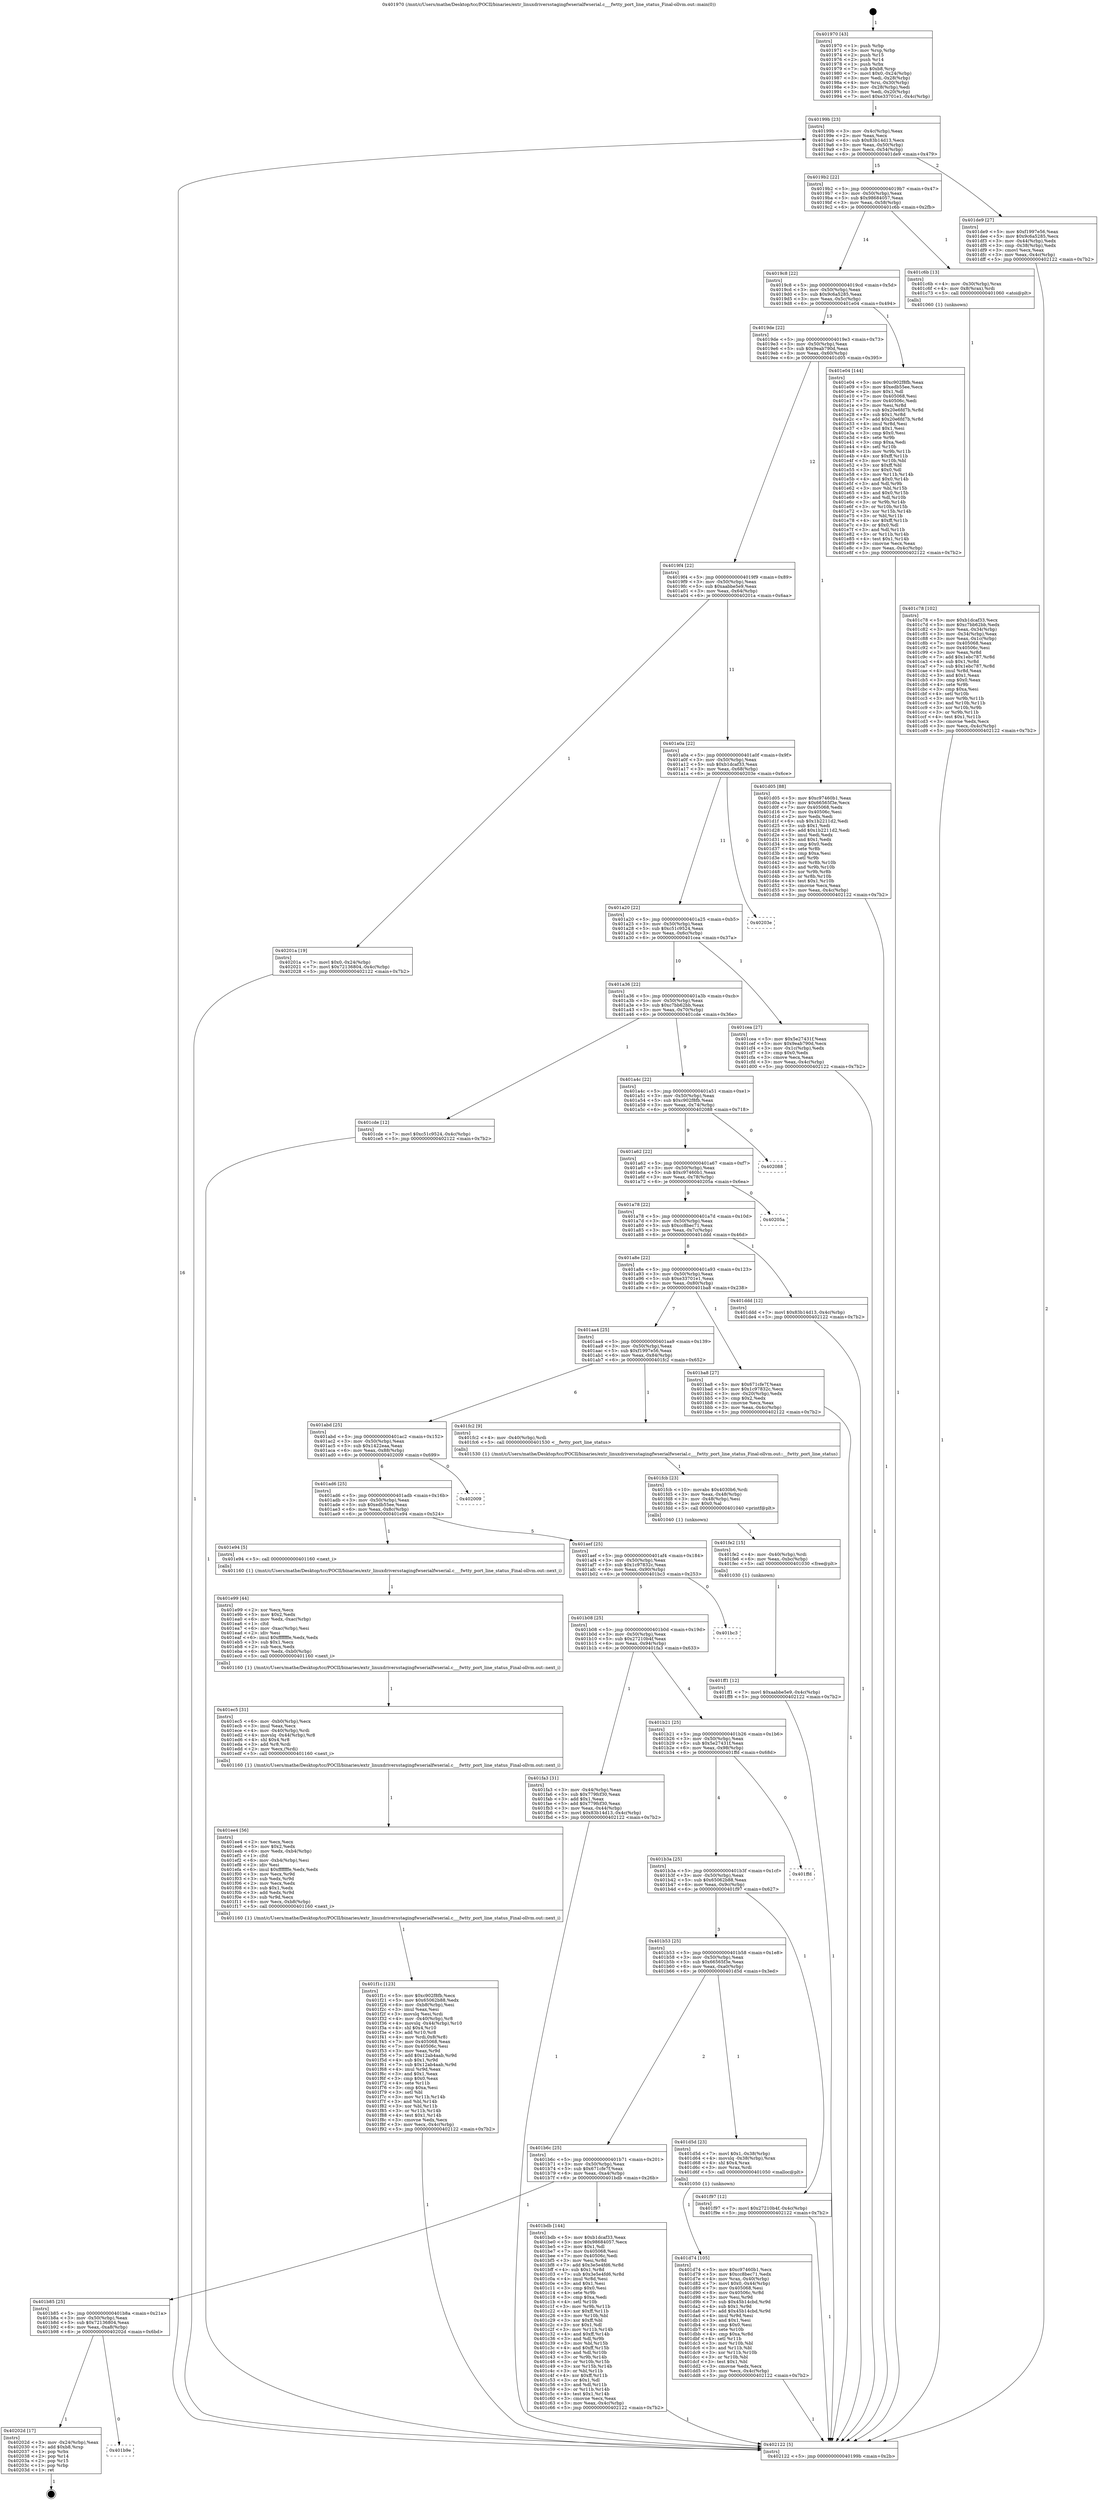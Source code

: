 digraph "0x401970" {
  label = "0x401970 (/mnt/c/Users/mathe/Desktop/tcc/POCII/binaries/extr_linuxdriversstagingfwserialfwserial.c___fwtty_port_line_status_Final-ollvm.out::main(0))"
  labelloc = "t"
  node[shape=record]

  Entry [label="",width=0.3,height=0.3,shape=circle,fillcolor=black,style=filled]
  "0x40199b" [label="{
     0x40199b [23]\l
     | [instrs]\l
     &nbsp;&nbsp;0x40199b \<+3\>: mov -0x4c(%rbp),%eax\l
     &nbsp;&nbsp;0x40199e \<+2\>: mov %eax,%ecx\l
     &nbsp;&nbsp;0x4019a0 \<+6\>: sub $0x83b14d13,%ecx\l
     &nbsp;&nbsp;0x4019a6 \<+3\>: mov %eax,-0x50(%rbp)\l
     &nbsp;&nbsp;0x4019a9 \<+3\>: mov %ecx,-0x54(%rbp)\l
     &nbsp;&nbsp;0x4019ac \<+6\>: je 0000000000401de9 \<main+0x479\>\l
  }"]
  "0x401de9" [label="{
     0x401de9 [27]\l
     | [instrs]\l
     &nbsp;&nbsp;0x401de9 \<+5\>: mov $0xf1997e56,%eax\l
     &nbsp;&nbsp;0x401dee \<+5\>: mov $0x9c6a5285,%ecx\l
     &nbsp;&nbsp;0x401df3 \<+3\>: mov -0x44(%rbp),%edx\l
     &nbsp;&nbsp;0x401df6 \<+3\>: cmp -0x38(%rbp),%edx\l
     &nbsp;&nbsp;0x401df9 \<+3\>: cmovl %ecx,%eax\l
     &nbsp;&nbsp;0x401dfc \<+3\>: mov %eax,-0x4c(%rbp)\l
     &nbsp;&nbsp;0x401dff \<+5\>: jmp 0000000000402122 \<main+0x7b2\>\l
  }"]
  "0x4019b2" [label="{
     0x4019b2 [22]\l
     | [instrs]\l
     &nbsp;&nbsp;0x4019b2 \<+5\>: jmp 00000000004019b7 \<main+0x47\>\l
     &nbsp;&nbsp;0x4019b7 \<+3\>: mov -0x50(%rbp),%eax\l
     &nbsp;&nbsp;0x4019ba \<+5\>: sub $0x98684057,%eax\l
     &nbsp;&nbsp;0x4019bf \<+3\>: mov %eax,-0x58(%rbp)\l
     &nbsp;&nbsp;0x4019c2 \<+6\>: je 0000000000401c6b \<main+0x2fb\>\l
  }"]
  Exit [label="",width=0.3,height=0.3,shape=circle,fillcolor=black,style=filled,peripheries=2]
  "0x401c6b" [label="{
     0x401c6b [13]\l
     | [instrs]\l
     &nbsp;&nbsp;0x401c6b \<+4\>: mov -0x30(%rbp),%rax\l
     &nbsp;&nbsp;0x401c6f \<+4\>: mov 0x8(%rax),%rdi\l
     &nbsp;&nbsp;0x401c73 \<+5\>: call 0000000000401060 \<atoi@plt\>\l
     | [calls]\l
     &nbsp;&nbsp;0x401060 \{1\} (unknown)\l
  }"]
  "0x4019c8" [label="{
     0x4019c8 [22]\l
     | [instrs]\l
     &nbsp;&nbsp;0x4019c8 \<+5\>: jmp 00000000004019cd \<main+0x5d\>\l
     &nbsp;&nbsp;0x4019cd \<+3\>: mov -0x50(%rbp),%eax\l
     &nbsp;&nbsp;0x4019d0 \<+5\>: sub $0x9c6a5285,%eax\l
     &nbsp;&nbsp;0x4019d5 \<+3\>: mov %eax,-0x5c(%rbp)\l
     &nbsp;&nbsp;0x4019d8 \<+6\>: je 0000000000401e04 \<main+0x494\>\l
  }"]
  "0x401b9e" [label="{
     0x401b9e\l
  }", style=dashed]
  "0x401e04" [label="{
     0x401e04 [144]\l
     | [instrs]\l
     &nbsp;&nbsp;0x401e04 \<+5\>: mov $0xc902f8fb,%eax\l
     &nbsp;&nbsp;0x401e09 \<+5\>: mov $0xedb55ee,%ecx\l
     &nbsp;&nbsp;0x401e0e \<+2\>: mov $0x1,%dl\l
     &nbsp;&nbsp;0x401e10 \<+7\>: mov 0x405068,%esi\l
     &nbsp;&nbsp;0x401e17 \<+7\>: mov 0x40506c,%edi\l
     &nbsp;&nbsp;0x401e1e \<+3\>: mov %esi,%r8d\l
     &nbsp;&nbsp;0x401e21 \<+7\>: sub $0x20e6fd7b,%r8d\l
     &nbsp;&nbsp;0x401e28 \<+4\>: sub $0x1,%r8d\l
     &nbsp;&nbsp;0x401e2c \<+7\>: add $0x20e6fd7b,%r8d\l
     &nbsp;&nbsp;0x401e33 \<+4\>: imul %r8d,%esi\l
     &nbsp;&nbsp;0x401e37 \<+3\>: and $0x1,%esi\l
     &nbsp;&nbsp;0x401e3a \<+3\>: cmp $0x0,%esi\l
     &nbsp;&nbsp;0x401e3d \<+4\>: sete %r9b\l
     &nbsp;&nbsp;0x401e41 \<+3\>: cmp $0xa,%edi\l
     &nbsp;&nbsp;0x401e44 \<+4\>: setl %r10b\l
     &nbsp;&nbsp;0x401e48 \<+3\>: mov %r9b,%r11b\l
     &nbsp;&nbsp;0x401e4b \<+4\>: xor $0xff,%r11b\l
     &nbsp;&nbsp;0x401e4f \<+3\>: mov %r10b,%bl\l
     &nbsp;&nbsp;0x401e52 \<+3\>: xor $0xff,%bl\l
     &nbsp;&nbsp;0x401e55 \<+3\>: xor $0x0,%dl\l
     &nbsp;&nbsp;0x401e58 \<+3\>: mov %r11b,%r14b\l
     &nbsp;&nbsp;0x401e5b \<+4\>: and $0x0,%r14b\l
     &nbsp;&nbsp;0x401e5f \<+3\>: and %dl,%r9b\l
     &nbsp;&nbsp;0x401e62 \<+3\>: mov %bl,%r15b\l
     &nbsp;&nbsp;0x401e65 \<+4\>: and $0x0,%r15b\l
     &nbsp;&nbsp;0x401e69 \<+3\>: and %dl,%r10b\l
     &nbsp;&nbsp;0x401e6c \<+3\>: or %r9b,%r14b\l
     &nbsp;&nbsp;0x401e6f \<+3\>: or %r10b,%r15b\l
     &nbsp;&nbsp;0x401e72 \<+3\>: xor %r15b,%r14b\l
     &nbsp;&nbsp;0x401e75 \<+3\>: or %bl,%r11b\l
     &nbsp;&nbsp;0x401e78 \<+4\>: xor $0xff,%r11b\l
     &nbsp;&nbsp;0x401e7c \<+3\>: or $0x0,%dl\l
     &nbsp;&nbsp;0x401e7f \<+3\>: and %dl,%r11b\l
     &nbsp;&nbsp;0x401e82 \<+3\>: or %r11b,%r14b\l
     &nbsp;&nbsp;0x401e85 \<+4\>: test $0x1,%r14b\l
     &nbsp;&nbsp;0x401e89 \<+3\>: cmovne %ecx,%eax\l
     &nbsp;&nbsp;0x401e8c \<+3\>: mov %eax,-0x4c(%rbp)\l
     &nbsp;&nbsp;0x401e8f \<+5\>: jmp 0000000000402122 \<main+0x7b2\>\l
  }"]
  "0x4019de" [label="{
     0x4019de [22]\l
     | [instrs]\l
     &nbsp;&nbsp;0x4019de \<+5\>: jmp 00000000004019e3 \<main+0x73\>\l
     &nbsp;&nbsp;0x4019e3 \<+3\>: mov -0x50(%rbp),%eax\l
     &nbsp;&nbsp;0x4019e6 \<+5\>: sub $0x9eab790d,%eax\l
     &nbsp;&nbsp;0x4019eb \<+3\>: mov %eax,-0x60(%rbp)\l
     &nbsp;&nbsp;0x4019ee \<+6\>: je 0000000000401d05 \<main+0x395\>\l
  }"]
  "0x40202d" [label="{
     0x40202d [17]\l
     | [instrs]\l
     &nbsp;&nbsp;0x40202d \<+3\>: mov -0x24(%rbp),%eax\l
     &nbsp;&nbsp;0x402030 \<+7\>: add $0xb8,%rsp\l
     &nbsp;&nbsp;0x402037 \<+1\>: pop %rbx\l
     &nbsp;&nbsp;0x402038 \<+2\>: pop %r14\l
     &nbsp;&nbsp;0x40203a \<+2\>: pop %r15\l
     &nbsp;&nbsp;0x40203c \<+1\>: pop %rbp\l
     &nbsp;&nbsp;0x40203d \<+1\>: ret\l
  }"]
  "0x401d05" [label="{
     0x401d05 [88]\l
     | [instrs]\l
     &nbsp;&nbsp;0x401d05 \<+5\>: mov $0xc97460b1,%eax\l
     &nbsp;&nbsp;0x401d0a \<+5\>: mov $0x66565f3e,%ecx\l
     &nbsp;&nbsp;0x401d0f \<+7\>: mov 0x405068,%edx\l
     &nbsp;&nbsp;0x401d16 \<+7\>: mov 0x40506c,%esi\l
     &nbsp;&nbsp;0x401d1d \<+2\>: mov %edx,%edi\l
     &nbsp;&nbsp;0x401d1f \<+6\>: sub $0x1b2211d2,%edi\l
     &nbsp;&nbsp;0x401d25 \<+3\>: sub $0x1,%edi\l
     &nbsp;&nbsp;0x401d28 \<+6\>: add $0x1b2211d2,%edi\l
     &nbsp;&nbsp;0x401d2e \<+3\>: imul %edi,%edx\l
     &nbsp;&nbsp;0x401d31 \<+3\>: and $0x1,%edx\l
     &nbsp;&nbsp;0x401d34 \<+3\>: cmp $0x0,%edx\l
     &nbsp;&nbsp;0x401d37 \<+4\>: sete %r8b\l
     &nbsp;&nbsp;0x401d3b \<+3\>: cmp $0xa,%esi\l
     &nbsp;&nbsp;0x401d3e \<+4\>: setl %r9b\l
     &nbsp;&nbsp;0x401d42 \<+3\>: mov %r8b,%r10b\l
     &nbsp;&nbsp;0x401d45 \<+3\>: and %r9b,%r10b\l
     &nbsp;&nbsp;0x401d48 \<+3\>: xor %r9b,%r8b\l
     &nbsp;&nbsp;0x401d4b \<+3\>: or %r8b,%r10b\l
     &nbsp;&nbsp;0x401d4e \<+4\>: test $0x1,%r10b\l
     &nbsp;&nbsp;0x401d52 \<+3\>: cmovne %ecx,%eax\l
     &nbsp;&nbsp;0x401d55 \<+3\>: mov %eax,-0x4c(%rbp)\l
     &nbsp;&nbsp;0x401d58 \<+5\>: jmp 0000000000402122 \<main+0x7b2\>\l
  }"]
  "0x4019f4" [label="{
     0x4019f4 [22]\l
     | [instrs]\l
     &nbsp;&nbsp;0x4019f4 \<+5\>: jmp 00000000004019f9 \<main+0x89\>\l
     &nbsp;&nbsp;0x4019f9 \<+3\>: mov -0x50(%rbp),%eax\l
     &nbsp;&nbsp;0x4019fc \<+5\>: sub $0xaabbe5e9,%eax\l
     &nbsp;&nbsp;0x401a01 \<+3\>: mov %eax,-0x64(%rbp)\l
     &nbsp;&nbsp;0x401a04 \<+6\>: je 000000000040201a \<main+0x6aa\>\l
  }"]
  "0x401ff1" [label="{
     0x401ff1 [12]\l
     | [instrs]\l
     &nbsp;&nbsp;0x401ff1 \<+7\>: movl $0xaabbe5e9,-0x4c(%rbp)\l
     &nbsp;&nbsp;0x401ff8 \<+5\>: jmp 0000000000402122 \<main+0x7b2\>\l
  }"]
  "0x40201a" [label="{
     0x40201a [19]\l
     | [instrs]\l
     &nbsp;&nbsp;0x40201a \<+7\>: movl $0x0,-0x24(%rbp)\l
     &nbsp;&nbsp;0x402021 \<+7\>: movl $0x72136804,-0x4c(%rbp)\l
     &nbsp;&nbsp;0x402028 \<+5\>: jmp 0000000000402122 \<main+0x7b2\>\l
  }"]
  "0x401a0a" [label="{
     0x401a0a [22]\l
     | [instrs]\l
     &nbsp;&nbsp;0x401a0a \<+5\>: jmp 0000000000401a0f \<main+0x9f\>\l
     &nbsp;&nbsp;0x401a0f \<+3\>: mov -0x50(%rbp),%eax\l
     &nbsp;&nbsp;0x401a12 \<+5\>: sub $0xb1dcaf33,%eax\l
     &nbsp;&nbsp;0x401a17 \<+3\>: mov %eax,-0x68(%rbp)\l
     &nbsp;&nbsp;0x401a1a \<+6\>: je 000000000040203e \<main+0x6ce\>\l
  }"]
  "0x401fe2" [label="{
     0x401fe2 [15]\l
     | [instrs]\l
     &nbsp;&nbsp;0x401fe2 \<+4\>: mov -0x40(%rbp),%rdi\l
     &nbsp;&nbsp;0x401fe6 \<+6\>: mov %eax,-0xbc(%rbp)\l
     &nbsp;&nbsp;0x401fec \<+5\>: call 0000000000401030 \<free@plt\>\l
     | [calls]\l
     &nbsp;&nbsp;0x401030 \{1\} (unknown)\l
  }"]
  "0x40203e" [label="{
     0x40203e\l
  }", style=dashed]
  "0x401a20" [label="{
     0x401a20 [22]\l
     | [instrs]\l
     &nbsp;&nbsp;0x401a20 \<+5\>: jmp 0000000000401a25 \<main+0xb5\>\l
     &nbsp;&nbsp;0x401a25 \<+3\>: mov -0x50(%rbp),%eax\l
     &nbsp;&nbsp;0x401a28 \<+5\>: sub $0xc51c9524,%eax\l
     &nbsp;&nbsp;0x401a2d \<+3\>: mov %eax,-0x6c(%rbp)\l
     &nbsp;&nbsp;0x401a30 \<+6\>: je 0000000000401cea \<main+0x37a\>\l
  }"]
  "0x401fcb" [label="{
     0x401fcb [23]\l
     | [instrs]\l
     &nbsp;&nbsp;0x401fcb \<+10\>: movabs $0x4030b6,%rdi\l
     &nbsp;&nbsp;0x401fd5 \<+3\>: mov %eax,-0x48(%rbp)\l
     &nbsp;&nbsp;0x401fd8 \<+3\>: mov -0x48(%rbp),%esi\l
     &nbsp;&nbsp;0x401fdb \<+2\>: mov $0x0,%al\l
     &nbsp;&nbsp;0x401fdd \<+5\>: call 0000000000401040 \<printf@plt\>\l
     | [calls]\l
     &nbsp;&nbsp;0x401040 \{1\} (unknown)\l
  }"]
  "0x401cea" [label="{
     0x401cea [27]\l
     | [instrs]\l
     &nbsp;&nbsp;0x401cea \<+5\>: mov $0x5e27431f,%eax\l
     &nbsp;&nbsp;0x401cef \<+5\>: mov $0x9eab790d,%ecx\l
     &nbsp;&nbsp;0x401cf4 \<+3\>: mov -0x1c(%rbp),%edx\l
     &nbsp;&nbsp;0x401cf7 \<+3\>: cmp $0x0,%edx\l
     &nbsp;&nbsp;0x401cfa \<+3\>: cmove %ecx,%eax\l
     &nbsp;&nbsp;0x401cfd \<+3\>: mov %eax,-0x4c(%rbp)\l
     &nbsp;&nbsp;0x401d00 \<+5\>: jmp 0000000000402122 \<main+0x7b2\>\l
  }"]
  "0x401a36" [label="{
     0x401a36 [22]\l
     | [instrs]\l
     &nbsp;&nbsp;0x401a36 \<+5\>: jmp 0000000000401a3b \<main+0xcb\>\l
     &nbsp;&nbsp;0x401a3b \<+3\>: mov -0x50(%rbp),%eax\l
     &nbsp;&nbsp;0x401a3e \<+5\>: sub $0xc7bb62bb,%eax\l
     &nbsp;&nbsp;0x401a43 \<+3\>: mov %eax,-0x70(%rbp)\l
     &nbsp;&nbsp;0x401a46 \<+6\>: je 0000000000401cde \<main+0x36e\>\l
  }"]
  "0x401f1c" [label="{
     0x401f1c [123]\l
     | [instrs]\l
     &nbsp;&nbsp;0x401f1c \<+5\>: mov $0xc902f8fb,%ecx\l
     &nbsp;&nbsp;0x401f21 \<+5\>: mov $0x65062b88,%edx\l
     &nbsp;&nbsp;0x401f26 \<+6\>: mov -0xb8(%rbp),%esi\l
     &nbsp;&nbsp;0x401f2c \<+3\>: imul %eax,%esi\l
     &nbsp;&nbsp;0x401f2f \<+3\>: movslq %esi,%rdi\l
     &nbsp;&nbsp;0x401f32 \<+4\>: mov -0x40(%rbp),%r8\l
     &nbsp;&nbsp;0x401f36 \<+4\>: movslq -0x44(%rbp),%r10\l
     &nbsp;&nbsp;0x401f3a \<+4\>: shl $0x4,%r10\l
     &nbsp;&nbsp;0x401f3e \<+3\>: add %r10,%r8\l
     &nbsp;&nbsp;0x401f41 \<+4\>: mov %rdi,0x8(%r8)\l
     &nbsp;&nbsp;0x401f45 \<+7\>: mov 0x405068,%eax\l
     &nbsp;&nbsp;0x401f4c \<+7\>: mov 0x40506c,%esi\l
     &nbsp;&nbsp;0x401f53 \<+3\>: mov %eax,%r9d\l
     &nbsp;&nbsp;0x401f56 \<+7\>: add $0x12ab4aab,%r9d\l
     &nbsp;&nbsp;0x401f5d \<+4\>: sub $0x1,%r9d\l
     &nbsp;&nbsp;0x401f61 \<+7\>: sub $0x12ab4aab,%r9d\l
     &nbsp;&nbsp;0x401f68 \<+4\>: imul %r9d,%eax\l
     &nbsp;&nbsp;0x401f6c \<+3\>: and $0x1,%eax\l
     &nbsp;&nbsp;0x401f6f \<+3\>: cmp $0x0,%eax\l
     &nbsp;&nbsp;0x401f72 \<+4\>: sete %r11b\l
     &nbsp;&nbsp;0x401f76 \<+3\>: cmp $0xa,%esi\l
     &nbsp;&nbsp;0x401f79 \<+3\>: setl %bl\l
     &nbsp;&nbsp;0x401f7c \<+3\>: mov %r11b,%r14b\l
     &nbsp;&nbsp;0x401f7f \<+3\>: and %bl,%r14b\l
     &nbsp;&nbsp;0x401f82 \<+3\>: xor %bl,%r11b\l
     &nbsp;&nbsp;0x401f85 \<+3\>: or %r11b,%r14b\l
     &nbsp;&nbsp;0x401f88 \<+4\>: test $0x1,%r14b\l
     &nbsp;&nbsp;0x401f8c \<+3\>: cmovne %edx,%ecx\l
     &nbsp;&nbsp;0x401f8f \<+3\>: mov %ecx,-0x4c(%rbp)\l
     &nbsp;&nbsp;0x401f92 \<+5\>: jmp 0000000000402122 \<main+0x7b2\>\l
  }"]
  "0x401cde" [label="{
     0x401cde [12]\l
     | [instrs]\l
     &nbsp;&nbsp;0x401cde \<+7\>: movl $0xc51c9524,-0x4c(%rbp)\l
     &nbsp;&nbsp;0x401ce5 \<+5\>: jmp 0000000000402122 \<main+0x7b2\>\l
  }"]
  "0x401a4c" [label="{
     0x401a4c [22]\l
     | [instrs]\l
     &nbsp;&nbsp;0x401a4c \<+5\>: jmp 0000000000401a51 \<main+0xe1\>\l
     &nbsp;&nbsp;0x401a51 \<+3\>: mov -0x50(%rbp),%eax\l
     &nbsp;&nbsp;0x401a54 \<+5\>: sub $0xc902f8fb,%eax\l
     &nbsp;&nbsp;0x401a59 \<+3\>: mov %eax,-0x74(%rbp)\l
     &nbsp;&nbsp;0x401a5c \<+6\>: je 0000000000402088 \<main+0x718\>\l
  }"]
  "0x401ee4" [label="{
     0x401ee4 [56]\l
     | [instrs]\l
     &nbsp;&nbsp;0x401ee4 \<+2\>: xor %ecx,%ecx\l
     &nbsp;&nbsp;0x401ee6 \<+5\>: mov $0x2,%edx\l
     &nbsp;&nbsp;0x401eeb \<+6\>: mov %edx,-0xb4(%rbp)\l
     &nbsp;&nbsp;0x401ef1 \<+1\>: cltd\l
     &nbsp;&nbsp;0x401ef2 \<+6\>: mov -0xb4(%rbp),%esi\l
     &nbsp;&nbsp;0x401ef8 \<+2\>: idiv %esi\l
     &nbsp;&nbsp;0x401efa \<+6\>: imul $0xfffffffe,%edx,%edx\l
     &nbsp;&nbsp;0x401f00 \<+3\>: mov %ecx,%r9d\l
     &nbsp;&nbsp;0x401f03 \<+3\>: sub %edx,%r9d\l
     &nbsp;&nbsp;0x401f06 \<+2\>: mov %ecx,%edx\l
     &nbsp;&nbsp;0x401f08 \<+3\>: sub $0x1,%edx\l
     &nbsp;&nbsp;0x401f0b \<+3\>: add %edx,%r9d\l
     &nbsp;&nbsp;0x401f0e \<+3\>: sub %r9d,%ecx\l
     &nbsp;&nbsp;0x401f11 \<+6\>: mov %ecx,-0xb8(%rbp)\l
     &nbsp;&nbsp;0x401f17 \<+5\>: call 0000000000401160 \<next_i\>\l
     | [calls]\l
     &nbsp;&nbsp;0x401160 \{1\} (/mnt/c/Users/mathe/Desktop/tcc/POCII/binaries/extr_linuxdriversstagingfwserialfwserial.c___fwtty_port_line_status_Final-ollvm.out::next_i)\l
  }"]
  "0x402088" [label="{
     0x402088\l
  }", style=dashed]
  "0x401a62" [label="{
     0x401a62 [22]\l
     | [instrs]\l
     &nbsp;&nbsp;0x401a62 \<+5\>: jmp 0000000000401a67 \<main+0xf7\>\l
     &nbsp;&nbsp;0x401a67 \<+3\>: mov -0x50(%rbp),%eax\l
     &nbsp;&nbsp;0x401a6a \<+5\>: sub $0xc97460b1,%eax\l
     &nbsp;&nbsp;0x401a6f \<+3\>: mov %eax,-0x78(%rbp)\l
     &nbsp;&nbsp;0x401a72 \<+6\>: je 000000000040205a \<main+0x6ea\>\l
  }"]
  "0x401ec5" [label="{
     0x401ec5 [31]\l
     | [instrs]\l
     &nbsp;&nbsp;0x401ec5 \<+6\>: mov -0xb0(%rbp),%ecx\l
     &nbsp;&nbsp;0x401ecb \<+3\>: imul %eax,%ecx\l
     &nbsp;&nbsp;0x401ece \<+4\>: mov -0x40(%rbp),%rdi\l
     &nbsp;&nbsp;0x401ed2 \<+4\>: movslq -0x44(%rbp),%r8\l
     &nbsp;&nbsp;0x401ed6 \<+4\>: shl $0x4,%r8\l
     &nbsp;&nbsp;0x401eda \<+3\>: add %r8,%rdi\l
     &nbsp;&nbsp;0x401edd \<+2\>: mov %ecx,(%rdi)\l
     &nbsp;&nbsp;0x401edf \<+5\>: call 0000000000401160 \<next_i\>\l
     | [calls]\l
     &nbsp;&nbsp;0x401160 \{1\} (/mnt/c/Users/mathe/Desktop/tcc/POCII/binaries/extr_linuxdriversstagingfwserialfwserial.c___fwtty_port_line_status_Final-ollvm.out::next_i)\l
  }"]
  "0x40205a" [label="{
     0x40205a\l
  }", style=dashed]
  "0x401a78" [label="{
     0x401a78 [22]\l
     | [instrs]\l
     &nbsp;&nbsp;0x401a78 \<+5\>: jmp 0000000000401a7d \<main+0x10d\>\l
     &nbsp;&nbsp;0x401a7d \<+3\>: mov -0x50(%rbp),%eax\l
     &nbsp;&nbsp;0x401a80 \<+5\>: sub $0xcc8bec71,%eax\l
     &nbsp;&nbsp;0x401a85 \<+3\>: mov %eax,-0x7c(%rbp)\l
     &nbsp;&nbsp;0x401a88 \<+6\>: je 0000000000401ddd \<main+0x46d\>\l
  }"]
  "0x401e99" [label="{
     0x401e99 [44]\l
     | [instrs]\l
     &nbsp;&nbsp;0x401e99 \<+2\>: xor %ecx,%ecx\l
     &nbsp;&nbsp;0x401e9b \<+5\>: mov $0x2,%edx\l
     &nbsp;&nbsp;0x401ea0 \<+6\>: mov %edx,-0xac(%rbp)\l
     &nbsp;&nbsp;0x401ea6 \<+1\>: cltd\l
     &nbsp;&nbsp;0x401ea7 \<+6\>: mov -0xac(%rbp),%esi\l
     &nbsp;&nbsp;0x401ead \<+2\>: idiv %esi\l
     &nbsp;&nbsp;0x401eaf \<+6\>: imul $0xfffffffe,%edx,%edx\l
     &nbsp;&nbsp;0x401eb5 \<+3\>: sub $0x1,%ecx\l
     &nbsp;&nbsp;0x401eb8 \<+2\>: sub %ecx,%edx\l
     &nbsp;&nbsp;0x401eba \<+6\>: mov %edx,-0xb0(%rbp)\l
     &nbsp;&nbsp;0x401ec0 \<+5\>: call 0000000000401160 \<next_i\>\l
     | [calls]\l
     &nbsp;&nbsp;0x401160 \{1\} (/mnt/c/Users/mathe/Desktop/tcc/POCII/binaries/extr_linuxdriversstagingfwserialfwserial.c___fwtty_port_line_status_Final-ollvm.out::next_i)\l
  }"]
  "0x401ddd" [label="{
     0x401ddd [12]\l
     | [instrs]\l
     &nbsp;&nbsp;0x401ddd \<+7\>: movl $0x83b14d13,-0x4c(%rbp)\l
     &nbsp;&nbsp;0x401de4 \<+5\>: jmp 0000000000402122 \<main+0x7b2\>\l
  }"]
  "0x401a8e" [label="{
     0x401a8e [22]\l
     | [instrs]\l
     &nbsp;&nbsp;0x401a8e \<+5\>: jmp 0000000000401a93 \<main+0x123\>\l
     &nbsp;&nbsp;0x401a93 \<+3\>: mov -0x50(%rbp),%eax\l
     &nbsp;&nbsp;0x401a96 \<+5\>: sub $0xe33701e1,%eax\l
     &nbsp;&nbsp;0x401a9b \<+3\>: mov %eax,-0x80(%rbp)\l
     &nbsp;&nbsp;0x401a9e \<+6\>: je 0000000000401ba8 \<main+0x238\>\l
  }"]
  "0x401d74" [label="{
     0x401d74 [105]\l
     | [instrs]\l
     &nbsp;&nbsp;0x401d74 \<+5\>: mov $0xc97460b1,%ecx\l
     &nbsp;&nbsp;0x401d79 \<+5\>: mov $0xcc8bec71,%edx\l
     &nbsp;&nbsp;0x401d7e \<+4\>: mov %rax,-0x40(%rbp)\l
     &nbsp;&nbsp;0x401d82 \<+7\>: movl $0x0,-0x44(%rbp)\l
     &nbsp;&nbsp;0x401d89 \<+7\>: mov 0x405068,%esi\l
     &nbsp;&nbsp;0x401d90 \<+8\>: mov 0x40506c,%r8d\l
     &nbsp;&nbsp;0x401d98 \<+3\>: mov %esi,%r9d\l
     &nbsp;&nbsp;0x401d9b \<+7\>: sub $0x45b14cbd,%r9d\l
     &nbsp;&nbsp;0x401da2 \<+4\>: sub $0x1,%r9d\l
     &nbsp;&nbsp;0x401da6 \<+7\>: add $0x45b14cbd,%r9d\l
     &nbsp;&nbsp;0x401dad \<+4\>: imul %r9d,%esi\l
     &nbsp;&nbsp;0x401db1 \<+3\>: and $0x1,%esi\l
     &nbsp;&nbsp;0x401db4 \<+3\>: cmp $0x0,%esi\l
     &nbsp;&nbsp;0x401db7 \<+4\>: sete %r10b\l
     &nbsp;&nbsp;0x401dbb \<+4\>: cmp $0xa,%r8d\l
     &nbsp;&nbsp;0x401dbf \<+4\>: setl %r11b\l
     &nbsp;&nbsp;0x401dc3 \<+3\>: mov %r10b,%bl\l
     &nbsp;&nbsp;0x401dc6 \<+3\>: and %r11b,%bl\l
     &nbsp;&nbsp;0x401dc9 \<+3\>: xor %r11b,%r10b\l
     &nbsp;&nbsp;0x401dcc \<+3\>: or %r10b,%bl\l
     &nbsp;&nbsp;0x401dcf \<+3\>: test $0x1,%bl\l
     &nbsp;&nbsp;0x401dd2 \<+3\>: cmovne %edx,%ecx\l
     &nbsp;&nbsp;0x401dd5 \<+3\>: mov %ecx,-0x4c(%rbp)\l
     &nbsp;&nbsp;0x401dd8 \<+5\>: jmp 0000000000402122 \<main+0x7b2\>\l
  }"]
  "0x401ba8" [label="{
     0x401ba8 [27]\l
     | [instrs]\l
     &nbsp;&nbsp;0x401ba8 \<+5\>: mov $0x671cfe7f,%eax\l
     &nbsp;&nbsp;0x401bad \<+5\>: mov $0x1c97832c,%ecx\l
     &nbsp;&nbsp;0x401bb2 \<+3\>: mov -0x20(%rbp),%edx\l
     &nbsp;&nbsp;0x401bb5 \<+3\>: cmp $0x2,%edx\l
     &nbsp;&nbsp;0x401bb8 \<+3\>: cmovne %ecx,%eax\l
     &nbsp;&nbsp;0x401bbb \<+3\>: mov %eax,-0x4c(%rbp)\l
     &nbsp;&nbsp;0x401bbe \<+5\>: jmp 0000000000402122 \<main+0x7b2\>\l
  }"]
  "0x401aa4" [label="{
     0x401aa4 [25]\l
     | [instrs]\l
     &nbsp;&nbsp;0x401aa4 \<+5\>: jmp 0000000000401aa9 \<main+0x139\>\l
     &nbsp;&nbsp;0x401aa9 \<+3\>: mov -0x50(%rbp),%eax\l
     &nbsp;&nbsp;0x401aac \<+5\>: sub $0xf1997e56,%eax\l
     &nbsp;&nbsp;0x401ab1 \<+6\>: mov %eax,-0x84(%rbp)\l
     &nbsp;&nbsp;0x401ab7 \<+6\>: je 0000000000401fc2 \<main+0x652\>\l
  }"]
  "0x402122" [label="{
     0x402122 [5]\l
     | [instrs]\l
     &nbsp;&nbsp;0x402122 \<+5\>: jmp 000000000040199b \<main+0x2b\>\l
  }"]
  "0x401970" [label="{
     0x401970 [43]\l
     | [instrs]\l
     &nbsp;&nbsp;0x401970 \<+1\>: push %rbp\l
     &nbsp;&nbsp;0x401971 \<+3\>: mov %rsp,%rbp\l
     &nbsp;&nbsp;0x401974 \<+2\>: push %r15\l
     &nbsp;&nbsp;0x401976 \<+2\>: push %r14\l
     &nbsp;&nbsp;0x401978 \<+1\>: push %rbx\l
     &nbsp;&nbsp;0x401979 \<+7\>: sub $0xb8,%rsp\l
     &nbsp;&nbsp;0x401980 \<+7\>: movl $0x0,-0x24(%rbp)\l
     &nbsp;&nbsp;0x401987 \<+3\>: mov %edi,-0x28(%rbp)\l
     &nbsp;&nbsp;0x40198a \<+4\>: mov %rsi,-0x30(%rbp)\l
     &nbsp;&nbsp;0x40198e \<+3\>: mov -0x28(%rbp),%edi\l
     &nbsp;&nbsp;0x401991 \<+3\>: mov %edi,-0x20(%rbp)\l
     &nbsp;&nbsp;0x401994 \<+7\>: movl $0xe33701e1,-0x4c(%rbp)\l
  }"]
  "0x401c78" [label="{
     0x401c78 [102]\l
     | [instrs]\l
     &nbsp;&nbsp;0x401c78 \<+5\>: mov $0xb1dcaf33,%ecx\l
     &nbsp;&nbsp;0x401c7d \<+5\>: mov $0xc7bb62bb,%edx\l
     &nbsp;&nbsp;0x401c82 \<+3\>: mov %eax,-0x34(%rbp)\l
     &nbsp;&nbsp;0x401c85 \<+3\>: mov -0x34(%rbp),%eax\l
     &nbsp;&nbsp;0x401c88 \<+3\>: mov %eax,-0x1c(%rbp)\l
     &nbsp;&nbsp;0x401c8b \<+7\>: mov 0x405068,%eax\l
     &nbsp;&nbsp;0x401c92 \<+7\>: mov 0x40506c,%esi\l
     &nbsp;&nbsp;0x401c99 \<+3\>: mov %eax,%r8d\l
     &nbsp;&nbsp;0x401c9c \<+7\>: add $0x1ebc787,%r8d\l
     &nbsp;&nbsp;0x401ca3 \<+4\>: sub $0x1,%r8d\l
     &nbsp;&nbsp;0x401ca7 \<+7\>: sub $0x1ebc787,%r8d\l
     &nbsp;&nbsp;0x401cae \<+4\>: imul %r8d,%eax\l
     &nbsp;&nbsp;0x401cb2 \<+3\>: and $0x1,%eax\l
     &nbsp;&nbsp;0x401cb5 \<+3\>: cmp $0x0,%eax\l
     &nbsp;&nbsp;0x401cb8 \<+4\>: sete %r9b\l
     &nbsp;&nbsp;0x401cbc \<+3\>: cmp $0xa,%esi\l
     &nbsp;&nbsp;0x401cbf \<+4\>: setl %r10b\l
     &nbsp;&nbsp;0x401cc3 \<+3\>: mov %r9b,%r11b\l
     &nbsp;&nbsp;0x401cc6 \<+3\>: and %r10b,%r11b\l
     &nbsp;&nbsp;0x401cc9 \<+3\>: xor %r10b,%r9b\l
     &nbsp;&nbsp;0x401ccc \<+3\>: or %r9b,%r11b\l
     &nbsp;&nbsp;0x401ccf \<+4\>: test $0x1,%r11b\l
     &nbsp;&nbsp;0x401cd3 \<+3\>: cmovne %edx,%ecx\l
     &nbsp;&nbsp;0x401cd6 \<+3\>: mov %ecx,-0x4c(%rbp)\l
     &nbsp;&nbsp;0x401cd9 \<+5\>: jmp 0000000000402122 \<main+0x7b2\>\l
  }"]
  "0x401fc2" [label="{
     0x401fc2 [9]\l
     | [instrs]\l
     &nbsp;&nbsp;0x401fc2 \<+4\>: mov -0x40(%rbp),%rdi\l
     &nbsp;&nbsp;0x401fc6 \<+5\>: call 0000000000401530 \<__fwtty_port_line_status\>\l
     | [calls]\l
     &nbsp;&nbsp;0x401530 \{1\} (/mnt/c/Users/mathe/Desktop/tcc/POCII/binaries/extr_linuxdriversstagingfwserialfwserial.c___fwtty_port_line_status_Final-ollvm.out::__fwtty_port_line_status)\l
  }"]
  "0x401abd" [label="{
     0x401abd [25]\l
     | [instrs]\l
     &nbsp;&nbsp;0x401abd \<+5\>: jmp 0000000000401ac2 \<main+0x152\>\l
     &nbsp;&nbsp;0x401ac2 \<+3\>: mov -0x50(%rbp),%eax\l
     &nbsp;&nbsp;0x401ac5 \<+5\>: sub $0x1422eaa,%eax\l
     &nbsp;&nbsp;0x401aca \<+6\>: mov %eax,-0x88(%rbp)\l
     &nbsp;&nbsp;0x401ad0 \<+6\>: je 0000000000402009 \<main+0x699\>\l
  }"]
  "0x401b85" [label="{
     0x401b85 [25]\l
     | [instrs]\l
     &nbsp;&nbsp;0x401b85 \<+5\>: jmp 0000000000401b8a \<main+0x21a\>\l
     &nbsp;&nbsp;0x401b8a \<+3\>: mov -0x50(%rbp),%eax\l
     &nbsp;&nbsp;0x401b8d \<+5\>: sub $0x72136804,%eax\l
     &nbsp;&nbsp;0x401b92 \<+6\>: mov %eax,-0xa8(%rbp)\l
     &nbsp;&nbsp;0x401b98 \<+6\>: je 000000000040202d \<main+0x6bd\>\l
  }"]
  "0x402009" [label="{
     0x402009\l
  }", style=dashed]
  "0x401ad6" [label="{
     0x401ad6 [25]\l
     | [instrs]\l
     &nbsp;&nbsp;0x401ad6 \<+5\>: jmp 0000000000401adb \<main+0x16b\>\l
     &nbsp;&nbsp;0x401adb \<+3\>: mov -0x50(%rbp),%eax\l
     &nbsp;&nbsp;0x401ade \<+5\>: sub $0xedb55ee,%eax\l
     &nbsp;&nbsp;0x401ae3 \<+6\>: mov %eax,-0x8c(%rbp)\l
     &nbsp;&nbsp;0x401ae9 \<+6\>: je 0000000000401e94 \<main+0x524\>\l
  }"]
  "0x401bdb" [label="{
     0x401bdb [144]\l
     | [instrs]\l
     &nbsp;&nbsp;0x401bdb \<+5\>: mov $0xb1dcaf33,%eax\l
     &nbsp;&nbsp;0x401be0 \<+5\>: mov $0x98684057,%ecx\l
     &nbsp;&nbsp;0x401be5 \<+2\>: mov $0x1,%dl\l
     &nbsp;&nbsp;0x401be7 \<+7\>: mov 0x405068,%esi\l
     &nbsp;&nbsp;0x401bee \<+7\>: mov 0x40506c,%edi\l
     &nbsp;&nbsp;0x401bf5 \<+3\>: mov %esi,%r8d\l
     &nbsp;&nbsp;0x401bf8 \<+7\>: add $0x3e5e4fd6,%r8d\l
     &nbsp;&nbsp;0x401bff \<+4\>: sub $0x1,%r8d\l
     &nbsp;&nbsp;0x401c03 \<+7\>: sub $0x3e5e4fd6,%r8d\l
     &nbsp;&nbsp;0x401c0a \<+4\>: imul %r8d,%esi\l
     &nbsp;&nbsp;0x401c0e \<+3\>: and $0x1,%esi\l
     &nbsp;&nbsp;0x401c11 \<+3\>: cmp $0x0,%esi\l
     &nbsp;&nbsp;0x401c14 \<+4\>: sete %r9b\l
     &nbsp;&nbsp;0x401c18 \<+3\>: cmp $0xa,%edi\l
     &nbsp;&nbsp;0x401c1b \<+4\>: setl %r10b\l
     &nbsp;&nbsp;0x401c1f \<+3\>: mov %r9b,%r11b\l
     &nbsp;&nbsp;0x401c22 \<+4\>: xor $0xff,%r11b\l
     &nbsp;&nbsp;0x401c26 \<+3\>: mov %r10b,%bl\l
     &nbsp;&nbsp;0x401c29 \<+3\>: xor $0xff,%bl\l
     &nbsp;&nbsp;0x401c2c \<+3\>: xor $0x1,%dl\l
     &nbsp;&nbsp;0x401c2f \<+3\>: mov %r11b,%r14b\l
     &nbsp;&nbsp;0x401c32 \<+4\>: and $0xff,%r14b\l
     &nbsp;&nbsp;0x401c36 \<+3\>: and %dl,%r9b\l
     &nbsp;&nbsp;0x401c39 \<+3\>: mov %bl,%r15b\l
     &nbsp;&nbsp;0x401c3c \<+4\>: and $0xff,%r15b\l
     &nbsp;&nbsp;0x401c40 \<+3\>: and %dl,%r10b\l
     &nbsp;&nbsp;0x401c43 \<+3\>: or %r9b,%r14b\l
     &nbsp;&nbsp;0x401c46 \<+3\>: or %r10b,%r15b\l
     &nbsp;&nbsp;0x401c49 \<+3\>: xor %r15b,%r14b\l
     &nbsp;&nbsp;0x401c4c \<+3\>: or %bl,%r11b\l
     &nbsp;&nbsp;0x401c4f \<+4\>: xor $0xff,%r11b\l
     &nbsp;&nbsp;0x401c53 \<+3\>: or $0x1,%dl\l
     &nbsp;&nbsp;0x401c56 \<+3\>: and %dl,%r11b\l
     &nbsp;&nbsp;0x401c59 \<+3\>: or %r11b,%r14b\l
     &nbsp;&nbsp;0x401c5c \<+4\>: test $0x1,%r14b\l
     &nbsp;&nbsp;0x401c60 \<+3\>: cmovne %ecx,%eax\l
     &nbsp;&nbsp;0x401c63 \<+3\>: mov %eax,-0x4c(%rbp)\l
     &nbsp;&nbsp;0x401c66 \<+5\>: jmp 0000000000402122 \<main+0x7b2\>\l
  }"]
  "0x401e94" [label="{
     0x401e94 [5]\l
     | [instrs]\l
     &nbsp;&nbsp;0x401e94 \<+5\>: call 0000000000401160 \<next_i\>\l
     | [calls]\l
     &nbsp;&nbsp;0x401160 \{1\} (/mnt/c/Users/mathe/Desktop/tcc/POCII/binaries/extr_linuxdriversstagingfwserialfwserial.c___fwtty_port_line_status_Final-ollvm.out::next_i)\l
  }"]
  "0x401aef" [label="{
     0x401aef [25]\l
     | [instrs]\l
     &nbsp;&nbsp;0x401aef \<+5\>: jmp 0000000000401af4 \<main+0x184\>\l
     &nbsp;&nbsp;0x401af4 \<+3\>: mov -0x50(%rbp),%eax\l
     &nbsp;&nbsp;0x401af7 \<+5\>: sub $0x1c97832c,%eax\l
     &nbsp;&nbsp;0x401afc \<+6\>: mov %eax,-0x90(%rbp)\l
     &nbsp;&nbsp;0x401b02 \<+6\>: je 0000000000401bc3 \<main+0x253\>\l
  }"]
  "0x401b6c" [label="{
     0x401b6c [25]\l
     | [instrs]\l
     &nbsp;&nbsp;0x401b6c \<+5\>: jmp 0000000000401b71 \<main+0x201\>\l
     &nbsp;&nbsp;0x401b71 \<+3\>: mov -0x50(%rbp),%eax\l
     &nbsp;&nbsp;0x401b74 \<+5\>: sub $0x671cfe7f,%eax\l
     &nbsp;&nbsp;0x401b79 \<+6\>: mov %eax,-0xa4(%rbp)\l
     &nbsp;&nbsp;0x401b7f \<+6\>: je 0000000000401bdb \<main+0x26b\>\l
  }"]
  "0x401bc3" [label="{
     0x401bc3\l
  }", style=dashed]
  "0x401b08" [label="{
     0x401b08 [25]\l
     | [instrs]\l
     &nbsp;&nbsp;0x401b08 \<+5\>: jmp 0000000000401b0d \<main+0x19d\>\l
     &nbsp;&nbsp;0x401b0d \<+3\>: mov -0x50(%rbp),%eax\l
     &nbsp;&nbsp;0x401b10 \<+5\>: sub $0x27210b4f,%eax\l
     &nbsp;&nbsp;0x401b15 \<+6\>: mov %eax,-0x94(%rbp)\l
     &nbsp;&nbsp;0x401b1b \<+6\>: je 0000000000401fa3 \<main+0x633\>\l
  }"]
  "0x401d5d" [label="{
     0x401d5d [23]\l
     | [instrs]\l
     &nbsp;&nbsp;0x401d5d \<+7\>: movl $0x1,-0x38(%rbp)\l
     &nbsp;&nbsp;0x401d64 \<+4\>: movslq -0x38(%rbp),%rax\l
     &nbsp;&nbsp;0x401d68 \<+4\>: shl $0x4,%rax\l
     &nbsp;&nbsp;0x401d6c \<+3\>: mov %rax,%rdi\l
     &nbsp;&nbsp;0x401d6f \<+5\>: call 0000000000401050 \<malloc@plt\>\l
     | [calls]\l
     &nbsp;&nbsp;0x401050 \{1\} (unknown)\l
  }"]
  "0x401fa3" [label="{
     0x401fa3 [31]\l
     | [instrs]\l
     &nbsp;&nbsp;0x401fa3 \<+3\>: mov -0x44(%rbp),%eax\l
     &nbsp;&nbsp;0x401fa6 \<+5\>: sub $0x779fcf30,%eax\l
     &nbsp;&nbsp;0x401fab \<+3\>: add $0x1,%eax\l
     &nbsp;&nbsp;0x401fae \<+5\>: add $0x779fcf30,%eax\l
     &nbsp;&nbsp;0x401fb3 \<+3\>: mov %eax,-0x44(%rbp)\l
     &nbsp;&nbsp;0x401fb6 \<+7\>: movl $0x83b14d13,-0x4c(%rbp)\l
     &nbsp;&nbsp;0x401fbd \<+5\>: jmp 0000000000402122 \<main+0x7b2\>\l
  }"]
  "0x401b21" [label="{
     0x401b21 [25]\l
     | [instrs]\l
     &nbsp;&nbsp;0x401b21 \<+5\>: jmp 0000000000401b26 \<main+0x1b6\>\l
     &nbsp;&nbsp;0x401b26 \<+3\>: mov -0x50(%rbp),%eax\l
     &nbsp;&nbsp;0x401b29 \<+5\>: sub $0x5e27431f,%eax\l
     &nbsp;&nbsp;0x401b2e \<+6\>: mov %eax,-0x98(%rbp)\l
     &nbsp;&nbsp;0x401b34 \<+6\>: je 0000000000401ffd \<main+0x68d\>\l
  }"]
  "0x401b53" [label="{
     0x401b53 [25]\l
     | [instrs]\l
     &nbsp;&nbsp;0x401b53 \<+5\>: jmp 0000000000401b58 \<main+0x1e8\>\l
     &nbsp;&nbsp;0x401b58 \<+3\>: mov -0x50(%rbp),%eax\l
     &nbsp;&nbsp;0x401b5b \<+5\>: sub $0x66565f3e,%eax\l
     &nbsp;&nbsp;0x401b60 \<+6\>: mov %eax,-0xa0(%rbp)\l
     &nbsp;&nbsp;0x401b66 \<+6\>: je 0000000000401d5d \<main+0x3ed\>\l
  }"]
  "0x401ffd" [label="{
     0x401ffd\l
  }", style=dashed]
  "0x401b3a" [label="{
     0x401b3a [25]\l
     | [instrs]\l
     &nbsp;&nbsp;0x401b3a \<+5\>: jmp 0000000000401b3f \<main+0x1cf\>\l
     &nbsp;&nbsp;0x401b3f \<+3\>: mov -0x50(%rbp),%eax\l
     &nbsp;&nbsp;0x401b42 \<+5\>: sub $0x65062b88,%eax\l
     &nbsp;&nbsp;0x401b47 \<+6\>: mov %eax,-0x9c(%rbp)\l
     &nbsp;&nbsp;0x401b4d \<+6\>: je 0000000000401f97 \<main+0x627\>\l
  }"]
  "0x401f97" [label="{
     0x401f97 [12]\l
     | [instrs]\l
     &nbsp;&nbsp;0x401f97 \<+7\>: movl $0x27210b4f,-0x4c(%rbp)\l
     &nbsp;&nbsp;0x401f9e \<+5\>: jmp 0000000000402122 \<main+0x7b2\>\l
  }"]
  Entry -> "0x401970" [label=" 1"]
  "0x40199b" -> "0x401de9" [label=" 2"]
  "0x40199b" -> "0x4019b2" [label=" 15"]
  "0x40202d" -> Exit [label=" 1"]
  "0x4019b2" -> "0x401c6b" [label=" 1"]
  "0x4019b2" -> "0x4019c8" [label=" 14"]
  "0x401b85" -> "0x401b9e" [label=" 0"]
  "0x4019c8" -> "0x401e04" [label=" 1"]
  "0x4019c8" -> "0x4019de" [label=" 13"]
  "0x401b85" -> "0x40202d" [label=" 1"]
  "0x4019de" -> "0x401d05" [label=" 1"]
  "0x4019de" -> "0x4019f4" [label=" 12"]
  "0x40201a" -> "0x402122" [label=" 1"]
  "0x4019f4" -> "0x40201a" [label=" 1"]
  "0x4019f4" -> "0x401a0a" [label=" 11"]
  "0x401ff1" -> "0x402122" [label=" 1"]
  "0x401a0a" -> "0x40203e" [label=" 0"]
  "0x401a0a" -> "0x401a20" [label=" 11"]
  "0x401fe2" -> "0x401ff1" [label=" 1"]
  "0x401a20" -> "0x401cea" [label=" 1"]
  "0x401a20" -> "0x401a36" [label=" 10"]
  "0x401fcb" -> "0x401fe2" [label=" 1"]
  "0x401a36" -> "0x401cde" [label=" 1"]
  "0x401a36" -> "0x401a4c" [label=" 9"]
  "0x401fc2" -> "0x401fcb" [label=" 1"]
  "0x401a4c" -> "0x402088" [label=" 0"]
  "0x401a4c" -> "0x401a62" [label=" 9"]
  "0x401fa3" -> "0x402122" [label=" 1"]
  "0x401a62" -> "0x40205a" [label=" 0"]
  "0x401a62" -> "0x401a78" [label=" 9"]
  "0x401f97" -> "0x402122" [label=" 1"]
  "0x401a78" -> "0x401ddd" [label=" 1"]
  "0x401a78" -> "0x401a8e" [label=" 8"]
  "0x401f1c" -> "0x402122" [label=" 1"]
  "0x401a8e" -> "0x401ba8" [label=" 1"]
  "0x401a8e" -> "0x401aa4" [label=" 7"]
  "0x401ba8" -> "0x402122" [label=" 1"]
  "0x401970" -> "0x40199b" [label=" 1"]
  "0x402122" -> "0x40199b" [label=" 16"]
  "0x401ee4" -> "0x401f1c" [label=" 1"]
  "0x401aa4" -> "0x401fc2" [label=" 1"]
  "0x401aa4" -> "0x401abd" [label=" 6"]
  "0x401ec5" -> "0x401ee4" [label=" 1"]
  "0x401abd" -> "0x402009" [label=" 0"]
  "0x401abd" -> "0x401ad6" [label=" 6"]
  "0x401e99" -> "0x401ec5" [label=" 1"]
  "0x401ad6" -> "0x401e94" [label=" 1"]
  "0x401ad6" -> "0x401aef" [label=" 5"]
  "0x401e94" -> "0x401e99" [label=" 1"]
  "0x401aef" -> "0x401bc3" [label=" 0"]
  "0x401aef" -> "0x401b08" [label=" 5"]
  "0x401de9" -> "0x402122" [label=" 2"]
  "0x401b08" -> "0x401fa3" [label=" 1"]
  "0x401b08" -> "0x401b21" [label=" 4"]
  "0x401ddd" -> "0x402122" [label=" 1"]
  "0x401b21" -> "0x401ffd" [label=" 0"]
  "0x401b21" -> "0x401b3a" [label=" 4"]
  "0x401d5d" -> "0x401d74" [label=" 1"]
  "0x401b3a" -> "0x401f97" [label=" 1"]
  "0x401b3a" -> "0x401b53" [label=" 3"]
  "0x401d74" -> "0x402122" [label=" 1"]
  "0x401b53" -> "0x401d5d" [label=" 1"]
  "0x401b53" -> "0x401b6c" [label=" 2"]
  "0x401e04" -> "0x402122" [label=" 1"]
  "0x401b6c" -> "0x401bdb" [label=" 1"]
  "0x401b6c" -> "0x401b85" [label=" 1"]
  "0x401bdb" -> "0x402122" [label=" 1"]
  "0x401c6b" -> "0x401c78" [label=" 1"]
  "0x401c78" -> "0x402122" [label=" 1"]
  "0x401cde" -> "0x402122" [label=" 1"]
  "0x401cea" -> "0x402122" [label=" 1"]
  "0x401d05" -> "0x402122" [label=" 1"]
}
